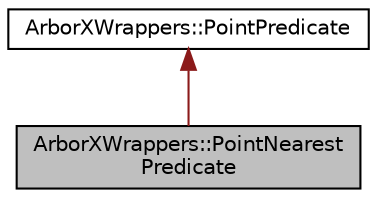 digraph "ArborXWrappers::PointNearestPredicate"
{
 // LATEX_PDF_SIZE
  edge [fontname="Helvetica",fontsize="10",labelfontname="Helvetica",labelfontsize="10"];
  node [fontname="Helvetica",fontsize="10",shape=record];
  Node1 [label="ArborXWrappers::PointNearest\lPredicate",height=0.2,width=0.4,color="black", fillcolor="grey75", style="filled", fontcolor="black",tooltip=" "];
  Node2 -> Node1 [dir="back",color="firebrick4",fontsize="10",style="solid",fontname="Helvetica"];
  Node2 [label="ArborXWrappers::PointPredicate",height=0.2,width=0.4,color="black", fillcolor="white", style="filled",URL="$classArborXWrappers_1_1PointPredicate.html",tooltip=" "];
}
